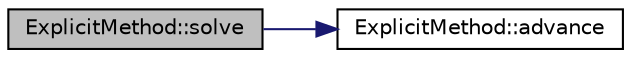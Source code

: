 digraph "ExplicitMethod::solve"
{
  edge [fontname="Helvetica",fontsize="10",labelfontname="Helvetica",labelfontsize="10"];
  node [fontname="Helvetica",fontsize="10",shape=record];
  rankdir="LR";
  Node5 [label="ExplicitMethod::solve",height=0.2,width=0.4,color="black", fillcolor="grey75", style="filled", fontcolor="black"];
  Node5 -> Node6 [color="midnightblue",fontsize="10",style="solid",fontname="Helvetica"];
  Node6 [label="ExplicitMethod::advance",height=0.2,width=0.4,color="black", fillcolor="white", style="filled",URL="$class_explicit_method.html#afdff9dbaacf767cdfe295103f3de41ef"];
}
